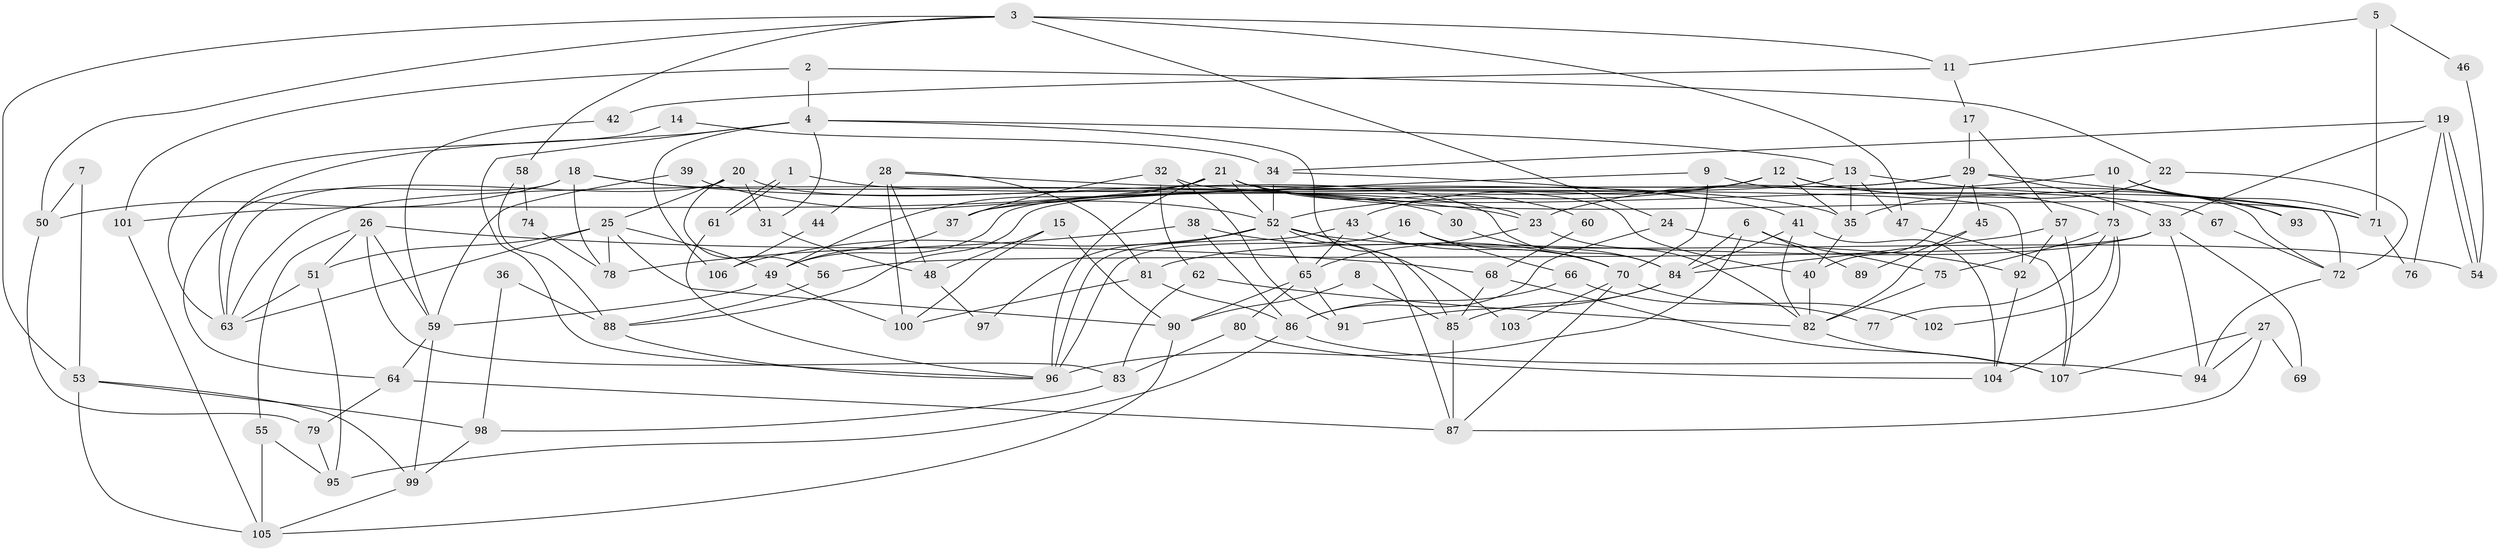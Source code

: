 // Generated by graph-tools (version 1.1) at 2025/36/03/09/25 02:36:22]
// undirected, 107 vertices, 214 edges
graph export_dot {
graph [start="1"]
  node [color=gray90,style=filled];
  1;
  2;
  3;
  4;
  5;
  6;
  7;
  8;
  9;
  10;
  11;
  12;
  13;
  14;
  15;
  16;
  17;
  18;
  19;
  20;
  21;
  22;
  23;
  24;
  25;
  26;
  27;
  28;
  29;
  30;
  31;
  32;
  33;
  34;
  35;
  36;
  37;
  38;
  39;
  40;
  41;
  42;
  43;
  44;
  45;
  46;
  47;
  48;
  49;
  50;
  51;
  52;
  53;
  54;
  55;
  56;
  57;
  58;
  59;
  60;
  61;
  62;
  63;
  64;
  65;
  66;
  67;
  68;
  69;
  70;
  71;
  72;
  73;
  74;
  75;
  76;
  77;
  78;
  79;
  80;
  81;
  82;
  83;
  84;
  85;
  86;
  87;
  88;
  89;
  90;
  91;
  92;
  93;
  94;
  95;
  96;
  97;
  98;
  99;
  100;
  101;
  102;
  103;
  104;
  105;
  106;
  107;
  1 -- 61;
  1 -- 61;
  1 -- 23;
  2 -- 101;
  2 -- 4;
  2 -- 22;
  3 -- 53;
  3 -- 47;
  3 -- 11;
  3 -- 24;
  3 -- 50;
  3 -- 58;
  4 -- 13;
  4 -- 63;
  4 -- 31;
  4 -- 85;
  4 -- 96;
  4 -- 106;
  5 -- 71;
  5 -- 11;
  5 -- 46;
  6 -- 75;
  6 -- 96;
  6 -- 84;
  6 -- 89;
  7 -- 53;
  7 -- 50;
  8 -- 90;
  8 -- 85;
  9 -- 37;
  9 -- 70;
  9 -- 72;
  10 -- 71;
  10 -- 73;
  10 -- 23;
  10 -- 93;
  11 -- 17;
  11 -- 42;
  12 -- 52;
  12 -- 37;
  12 -- 35;
  12 -- 43;
  12 -- 73;
  12 -- 93;
  13 -- 35;
  13 -- 63;
  13 -- 47;
  13 -- 71;
  14 -- 34;
  14 -- 63;
  15 -- 48;
  15 -- 100;
  15 -- 90;
  16 -- 96;
  16 -- 70;
  16 -- 66;
  17 -- 29;
  17 -- 57;
  18 -- 23;
  18 -- 64;
  18 -- 30;
  18 -- 50;
  18 -- 78;
  19 -- 34;
  19 -- 54;
  19 -- 54;
  19 -- 33;
  19 -- 76;
  20 -- 25;
  20 -- 56;
  20 -- 31;
  20 -- 63;
  20 -- 84;
  21 -- 52;
  21 -- 49;
  21 -- 60;
  21 -- 67;
  21 -- 71;
  21 -- 92;
  21 -- 96;
  21 -- 101;
  22 -- 72;
  22 -- 35;
  23 -- 65;
  23 -- 82;
  24 -- 92;
  24 -- 86;
  25 -- 63;
  25 -- 49;
  25 -- 51;
  25 -- 78;
  25 -- 90;
  26 -- 55;
  26 -- 59;
  26 -- 51;
  26 -- 68;
  26 -- 83;
  27 -- 107;
  27 -- 94;
  27 -- 69;
  27 -- 87;
  28 -- 81;
  28 -- 35;
  28 -- 44;
  28 -- 48;
  28 -- 100;
  29 -- 40;
  29 -- 33;
  29 -- 45;
  29 -- 49;
  29 -- 72;
  29 -- 88;
  30 -- 84;
  31 -- 48;
  32 -- 40;
  32 -- 91;
  32 -- 37;
  32 -- 62;
  33 -- 94;
  33 -- 56;
  33 -- 69;
  33 -- 81;
  34 -- 41;
  34 -- 52;
  35 -- 40;
  36 -- 98;
  36 -- 88;
  37 -- 49;
  38 -- 70;
  38 -- 78;
  38 -- 86;
  39 -- 52;
  39 -- 59;
  40 -- 82;
  41 -- 82;
  41 -- 84;
  41 -- 104;
  42 -- 59;
  43 -- 96;
  43 -- 65;
  43 -- 70;
  44 -- 106;
  45 -- 82;
  45 -- 89;
  46 -- 54;
  47 -- 107;
  48 -- 97;
  49 -- 100;
  49 -- 59;
  50 -- 79;
  51 -- 63;
  51 -- 95;
  52 -- 65;
  52 -- 87;
  52 -- 54;
  52 -- 97;
  52 -- 103;
  52 -- 106;
  53 -- 98;
  53 -- 105;
  53 -- 99;
  55 -- 95;
  55 -- 105;
  56 -- 88;
  57 -- 92;
  57 -- 84;
  57 -- 107;
  58 -- 88;
  58 -- 74;
  59 -- 64;
  59 -- 99;
  60 -- 68;
  61 -- 96;
  62 -- 82;
  62 -- 83;
  64 -- 87;
  64 -- 79;
  65 -- 90;
  65 -- 80;
  65 -- 91;
  66 -- 86;
  66 -- 77;
  67 -- 72;
  68 -- 85;
  68 -- 107;
  70 -- 87;
  70 -- 102;
  70 -- 103;
  71 -- 76;
  72 -- 94;
  73 -- 104;
  73 -- 75;
  73 -- 77;
  73 -- 102;
  74 -- 78;
  75 -- 82;
  79 -- 95;
  80 -- 83;
  80 -- 104;
  81 -- 86;
  81 -- 100;
  82 -- 107;
  83 -- 98;
  84 -- 85;
  84 -- 91;
  85 -- 87;
  86 -- 94;
  86 -- 95;
  88 -- 96;
  90 -- 105;
  92 -- 104;
  98 -- 99;
  99 -- 105;
  101 -- 105;
}

